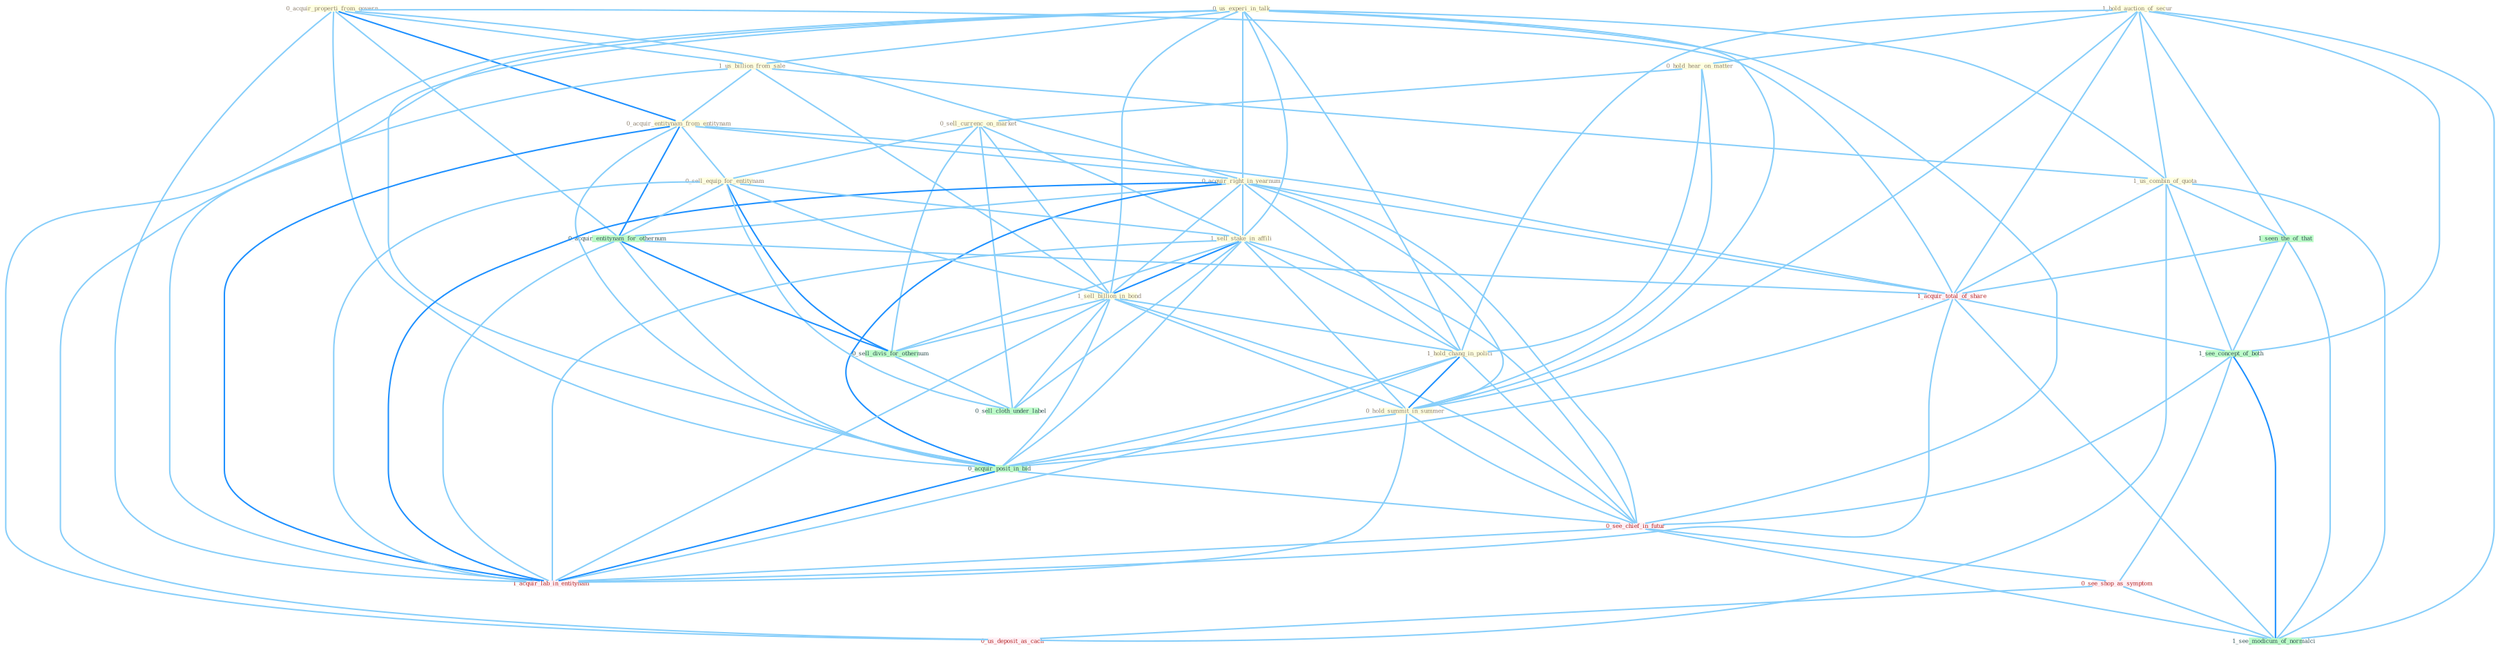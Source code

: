 Graph G{ 
    node
    [shape=polygon,style=filled,width=.5,height=.06,color="#BDFCC9",fixedsize=true,fontsize=4,
    fontcolor="#2f4f4f"];
    {node
    [color="#ffffe0", fontcolor="#8b7d6b"] "0_acquir_properti_from_govern " "1_hold_auction_of_secur " "0_us_experi_in_talk " "1_us_billion_from_sale " "0_hold_hear_on_matter " "0_sell_currenc_on_market " "0_acquir_entitynam_from_entitynam " "0_acquir_right_in_yearnum " "0_sell_equip_for_entitynam " "1_sell_stake_in_affili " "1_sell_billion_in_bond " "1_hold_chang_in_polici " "1_us_combin_of_quota " "0_hold_summit_in_summer "}
{node [color="#fff0f5", fontcolor="#b22222"] "1_acquir_total_of_share " "0_see_chief_in_futur " "0_see_shop_as_symptom " "1_acquir_lab_in_entitynam " "0_us_deposit_as_cach "}
edge [color="#B0E2FF"];

	"0_acquir_properti_from_govern " -- "1_us_billion_from_sale " [w="1", color="#87cefa" ];
	"0_acquir_properti_from_govern " -- "0_acquir_entitynam_from_entitynam " [w="2", color="#1e90ff" , len=0.8];
	"0_acquir_properti_from_govern " -- "0_acquir_right_in_yearnum " [w="1", color="#87cefa" ];
	"0_acquir_properti_from_govern " -- "0_acquir_entitynam_for_othernum " [w="1", color="#87cefa" ];
	"0_acquir_properti_from_govern " -- "1_acquir_total_of_share " [w="1", color="#87cefa" ];
	"0_acquir_properti_from_govern " -- "0_acquir_posit_in_bid " [w="1", color="#87cefa" ];
	"0_acquir_properti_from_govern " -- "1_acquir_lab_in_entitynam " [w="1", color="#87cefa" ];
	"1_hold_auction_of_secur " -- "0_hold_hear_on_matter " [w="1", color="#87cefa" ];
	"1_hold_auction_of_secur " -- "1_hold_chang_in_polici " [w="1", color="#87cefa" ];
	"1_hold_auction_of_secur " -- "1_us_combin_of_quota " [w="1", color="#87cefa" ];
	"1_hold_auction_of_secur " -- "0_hold_summit_in_summer " [w="1", color="#87cefa" ];
	"1_hold_auction_of_secur " -- "1_seen_the_of_that " [w="1", color="#87cefa" ];
	"1_hold_auction_of_secur " -- "1_acquir_total_of_share " [w="1", color="#87cefa" ];
	"1_hold_auction_of_secur " -- "1_see_concept_of_both " [w="1", color="#87cefa" ];
	"1_hold_auction_of_secur " -- "1_see_modicum_of_normalci " [w="1", color="#87cefa" ];
	"0_us_experi_in_talk " -- "1_us_billion_from_sale " [w="1", color="#87cefa" ];
	"0_us_experi_in_talk " -- "0_acquir_right_in_yearnum " [w="1", color="#87cefa" ];
	"0_us_experi_in_talk " -- "1_sell_stake_in_affili " [w="1", color="#87cefa" ];
	"0_us_experi_in_talk " -- "1_sell_billion_in_bond " [w="1", color="#87cefa" ];
	"0_us_experi_in_talk " -- "1_hold_chang_in_polici " [w="1", color="#87cefa" ];
	"0_us_experi_in_talk " -- "1_us_combin_of_quota " [w="1", color="#87cefa" ];
	"0_us_experi_in_talk " -- "0_hold_summit_in_summer " [w="1", color="#87cefa" ];
	"0_us_experi_in_talk " -- "0_acquir_posit_in_bid " [w="1", color="#87cefa" ];
	"0_us_experi_in_talk " -- "0_see_chief_in_futur " [w="1", color="#87cefa" ];
	"0_us_experi_in_talk " -- "1_acquir_lab_in_entitynam " [w="1", color="#87cefa" ];
	"0_us_experi_in_talk " -- "0_us_deposit_as_cach " [w="1", color="#87cefa" ];
	"1_us_billion_from_sale " -- "0_acquir_entitynam_from_entitynam " [w="1", color="#87cefa" ];
	"1_us_billion_from_sale " -- "1_sell_billion_in_bond " [w="1", color="#87cefa" ];
	"1_us_billion_from_sale " -- "1_us_combin_of_quota " [w="1", color="#87cefa" ];
	"1_us_billion_from_sale " -- "0_us_deposit_as_cach " [w="1", color="#87cefa" ];
	"0_hold_hear_on_matter " -- "0_sell_currenc_on_market " [w="1", color="#87cefa" ];
	"0_hold_hear_on_matter " -- "1_hold_chang_in_polici " [w="1", color="#87cefa" ];
	"0_hold_hear_on_matter " -- "0_hold_summit_in_summer " [w="1", color="#87cefa" ];
	"0_sell_currenc_on_market " -- "0_sell_equip_for_entitynam " [w="1", color="#87cefa" ];
	"0_sell_currenc_on_market " -- "1_sell_stake_in_affili " [w="1", color="#87cefa" ];
	"0_sell_currenc_on_market " -- "1_sell_billion_in_bond " [w="1", color="#87cefa" ];
	"0_sell_currenc_on_market " -- "0_sell_divis_for_othernum " [w="1", color="#87cefa" ];
	"0_sell_currenc_on_market " -- "0_sell_cloth_under_label " [w="1", color="#87cefa" ];
	"0_acquir_entitynam_from_entitynam " -- "0_acquir_right_in_yearnum " [w="1", color="#87cefa" ];
	"0_acquir_entitynam_from_entitynam " -- "0_sell_equip_for_entitynam " [w="1", color="#87cefa" ];
	"0_acquir_entitynam_from_entitynam " -- "0_acquir_entitynam_for_othernum " [w="2", color="#1e90ff" , len=0.8];
	"0_acquir_entitynam_from_entitynam " -- "1_acquir_total_of_share " [w="1", color="#87cefa" ];
	"0_acquir_entitynam_from_entitynam " -- "0_acquir_posit_in_bid " [w="1", color="#87cefa" ];
	"0_acquir_entitynam_from_entitynam " -- "1_acquir_lab_in_entitynam " [w="2", color="#1e90ff" , len=0.8];
	"0_acquir_right_in_yearnum " -- "1_sell_stake_in_affili " [w="1", color="#87cefa" ];
	"0_acquir_right_in_yearnum " -- "1_sell_billion_in_bond " [w="1", color="#87cefa" ];
	"0_acquir_right_in_yearnum " -- "1_hold_chang_in_polici " [w="1", color="#87cefa" ];
	"0_acquir_right_in_yearnum " -- "0_hold_summit_in_summer " [w="1", color="#87cefa" ];
	"0_acquir_right_in_yearnum " -- "0_acquir_entitynam_for_othernum " [w="1", color="#87cefa" ];
	"0_acquir_right_in_yearnum " -- "1_acquir_total_of_share " [w="1", color="#87cefa" ];
	"0_acquir_right_in_yearnum " -- "0_acquir_posit_in_bid " [w="2", color="#1e90ff" , len=0.8];
	"0_acquir_right_in_yearnum " -- "0_see_chief_in_futur " [w="1", color="#87cefa" ];
	"0_acquir_right_in_yearnum " -- "1_acquir_lab_in_entitynam " [w="2", color="#1e90ff" , len=0.8];
	"0_sell_equip_for_entitynam " -- "1_sell_stake_in_affili " [w="1", color="#87cefa" ];
	"0_sell_equip_for_entitynam " -- "1_sell_billion_in_bond " [w="1", color="#87cefa" ];
	"0_sell_equip_for_entitynam " -- "0_acquir_entitynam_for_othernum " [w="1", color="#87cefa" ];
	"0_sell_equip_for_entitynam " -- "0_sell_divis_for_othernum " [w="2", color="#1e90ff" , len=0.8];
	"0_sell_equip_for_entitynam " -- "0_sell_cloth_under_label " [w="1", color="#87cefa" ];
	"0_sell_equip_for_entitynam " -- "1_acquir_lab_in_entitynam " [w="1", color="#87cefa" ];
	"1_sell_stake_in_affili " -- "1_sell_billion_in_bond " [w="2", color="#1e90ff" , len=0.8];
	"1_sell_stake_in_affili " -- "1_hold_chang_in_polici " [w="1", color="#87cefa" ];
	"1_sell_stake_in_affili " -- "0_hold_summit_in_summer " [w="1", color="#87cefa" ];
	"1_sell_stake_in_affili " -- "0_sell_divis_for_othernum " [w="1", color="#87cefa" ];
	"1_sell_stake_in_affili " -- "0_sell_cloth_under_label " [w="1", color="#87cefa" ];
	"1_sell_stake_in_affili " -- "0_acquir_posit_in_bid " [w="1", color="#87cefa" ];
	"1_sell_stake_in_affili " -- "0_see_chief_in_futur " [w="1", color="#87cefa" ];
	"1_sell_stake_in_affili " -- "1_acquir_lab_in_entitynam " [w="1", color="#87cefa" ];
	"1_sell_billion_in_bond " -- "1_hold_chang_in_polici " [w="1", color="#87cefa" ];
	"1_sell_billion_in_bond " -- "0_hold_summit_in_summer " [w="1", color="#87cefa" ];
	"1_sell_billion_in_bond " -- "0_sell_divis_for_othernum " [w="1", color="#87cefa" ];
	"1_sell_billion_in_bond " -- "0_sell_cloth_under_label " [w="1", color="#87cefa" ];
	"1_sell_billion_in_bond " -- "0_acquir_posit_in_bid " [w="1", color="#87cefa" ];
	"1_sell_billion_in_bond " -- "0_see_chief_in_futur " [w="1", color="#87cefa" ];
	"1_sell_billion_in_bond " -- "1_acquir_lab_in_entitynam " [w="1", color="#87cefa" ];
	"1_hold_chang_in_polici " -- "0_hold_summit_in_summer " [w="2", color="#1e90ff" , len=0.8];
	"1_hold_chang_in_polici " -- "0_acquir_posit_in_bid " [w="1", color="#87cefa" ];
	"1_hold_chang_in_polici " -- "0_see_chief_in_futur " [w="1", color="#87cefa" ];
	"1_hold_chang_in_polici " -- "1_acquir_lab_in_entitynam " [w="1", color="#87cefa" ];
	"1_us_combin_of_quota " -- "1_seen_the_of_that " [w="1", color="#87cefa" ];
	"1_us_combin_of_quota " -- "1_acquir_total_of_share " [w="1", color="#87cefa" ];
	"1_us_combin_of_quota " -- "1_see_concept_of_both " [w="1", color="#87cefa" ];
	"1_us_combin_of_quota " -- "0_us_deposit_as_cach " [w="1", color="#87cefa" ];
	"1_us_combin_of_quota " -- "1_see_modicum_of_normalci " [w="1", color="#87cefa" ];
	"0_hold_summit_in_summer " -- "0_acquir_posit_in_bid " [w="1", color="#87cefa" ];
	"0_hold_summit_in_summer " -- "0_see_chief_in_futur " [w="1", color="#87cefa" ];
	"0_hold_summit_in_summer " -- "1_acquir_lab_in_entitynam " [w="1", color="#87cefa" ];
	"0_acquir_entitynam_for_othernum " -- "0_sell_divis_for_othernum " [w="2", color="#1e90ff" , len=0.8];
	"0_acquir_entitynam_for_othernum " -- "1_acquir_total_of_share " [w="1", color="#87cefa" ];
	"0_acquir_entitynam_for_othernum " -- "0_acquir_posit_in_bid " [w="1", color="#87cefa" ];
	"0_acquir_entitynam_for_othernum " -- "1_acquir_lab_in_entitynam " [w="1", color="#87cefa" ];
	"1_seen_the_of_that " -- "1_acquir_total_of_share " [w="1", color="#87cefa" ];
	"1_seen_the_of_that " -- "1_see_concept_of_both " [w="1", color="#87cefa" ];
	"1_seen_the_of_that " -- "1_see_modicum_of_normalci " [w="1", color="#87cefa" ];
	"0_sell_divis_for_othernum " -- "0_sell_cloth_under_label " [w="1", color="#87cefa" ];
	"1_acquir_total_of_share " -- "0_acquir_posit_in_bid " [w="1", color="#87cefa" ];
	"1_acquir_total_of_share " -- "1_see_concept_of_both " [w="1", color="#87cefa" ];
	"1_acquir_total_of_share " -- "1_acquir_lab_in_entitynam " [w="1", color="#87cefa" ];
	"1_acquir_total_of_share " -- "1_see_modicum_of_normalci " [w="1", color="#87cefa" ];
	"0_acquir_posit_in_bid " -- "0_see_chief_in_futur " [w="1", color="#87cefa" ];
	"0_acquir_posit_in_bid " -- "1_acquir_lab_in_entitynam " [w="2", color="#1e90ff" , len=0.8];
	"1_see_concept_of_both " -- "0_see_chief_in_futur " [w="1", color="#87cefa" ];
	"1_see_concept_of_both " -- "0_see_shop_as_symptom " [w="1", color="#87cefa" ];
	"1_see_concept_of_both " -- "1_see_modicum_of_normalci " [w="2", color="#1e90ff" , len=0.8];
	"0_see_chief_in_futur " -- "0_see_shop_as_symptom " [w="1", color="#87cefa" ];
	"0_see_chief_in_futur " -- "1_acquir_lab_in_entitynam " [w="1", color="#87cefa" ];
	"0_see_chief_in_futur " -- "1_see_modicum_of_normalci " [w="1", color="#87cefa" ];
	"0_see_shop_as_symptom " -- "0_us_deposit_as_cach " [w="1", color="#87cefa" ];
	"0_see_shop_as_symptom " -- "1_see_modicum_of_normalci " [w="1", color="#87cefa" ];
}